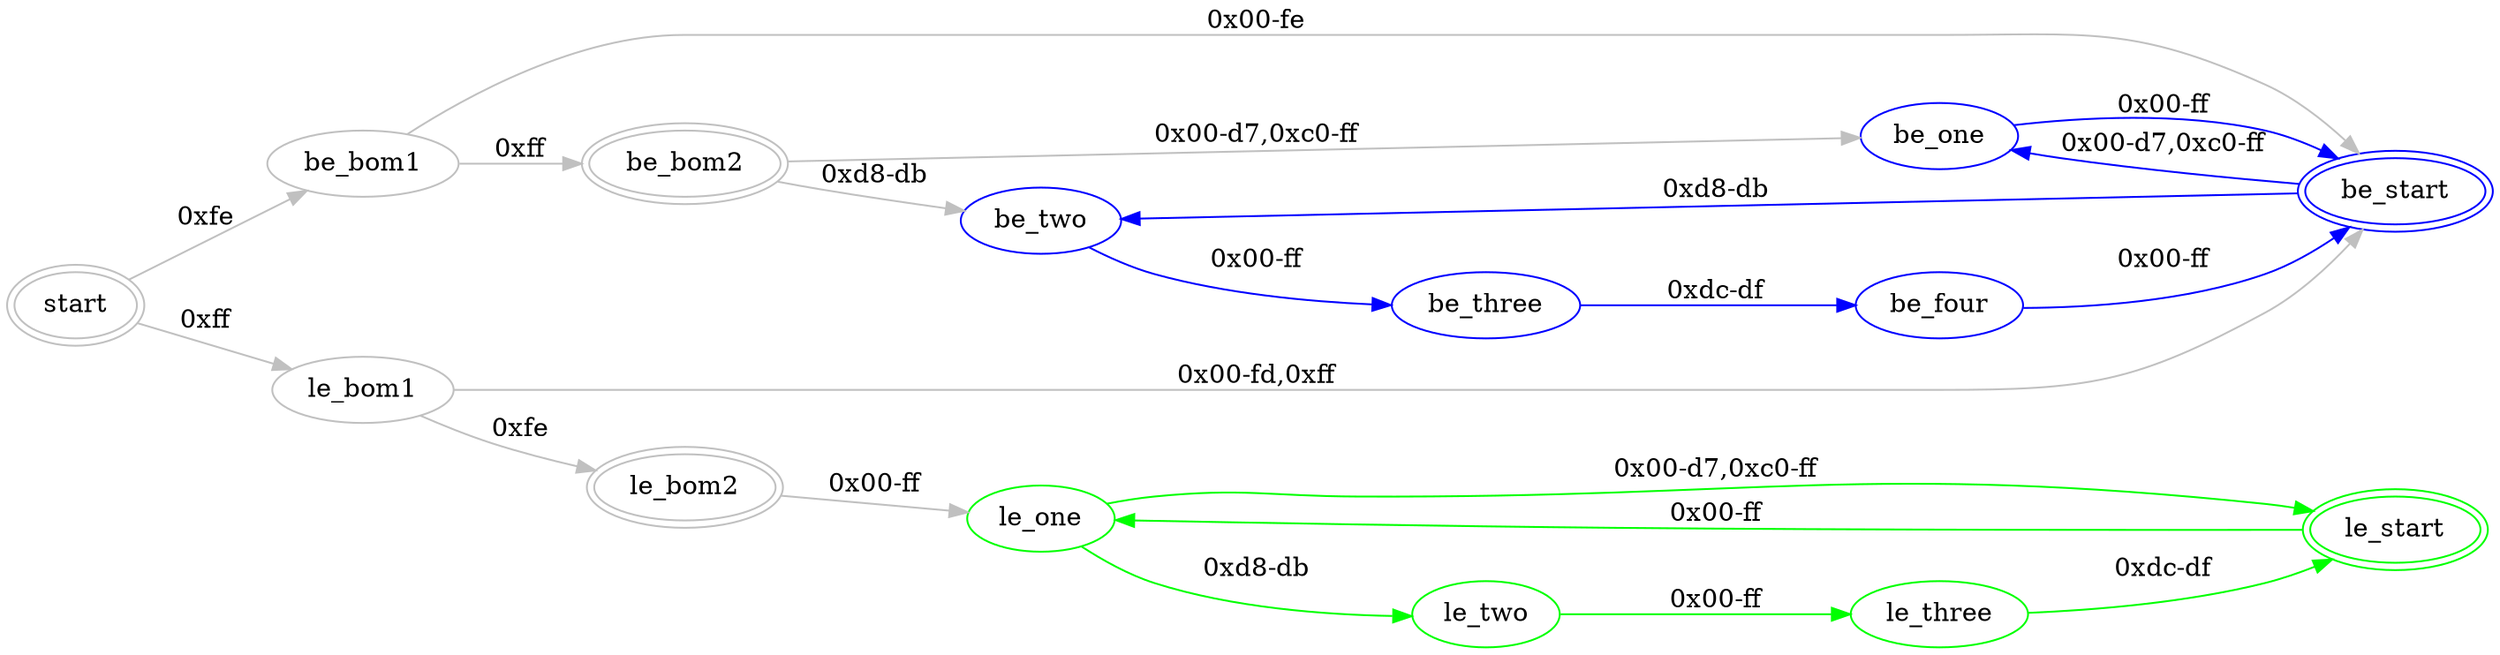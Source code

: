 digraph Input {
	rankdir="LR"

//	[label="std::codecvt_utf16 input"]


	subgraph BOM {
	edge [color="gray"]
	node [color="gray"]
	start -> be_bom1 [label="0xfe"]
	start -> le_bom1 [label="0xff"]
	}

	subgraph {
	node [color="blue"]
	edge [color="blue"]
	be_start -> be_one [label="0x00-d7,0xc0-ff"]
	be_one -> be_start [label="0x00-ff"]
	be_start -> be_two [label="0xd8-db"]
	be_two -> be_three [label="0x00-ff"]
	be_three -> be_four [label="0xdc-df"]
	be_four -> be_start [label="0x00-ff"]
	be_start [peripheries=2]
	}

	subgraph {
	node [color="green"]
	edge [color="green"]
	le_start -> le_one [label="0x00-ff"]
	le_one -> le_start [label="0x00-d7,0xc0-ff"]
	le_one -> le_two [label="0xd8-db"]
	le_two -> le_three [label="0x00-ff"]
	le_three -> le_start [label="0xdc-df"]
	le_start [peripheries=2]
	}

	subgraph BOM {
	be_bom1 -> be_bom2 [label="0xff"]
	be_bom1 -> be_start [label="0x00-fe"]
	be_bom2 -> be_one [label="0x00-d7,0xc0-ff"]
	be_bom2 -> be_two [label="0xd8-db"]

	le_bom1 -> be_start [label="0x00-fd,0xff"]
	le_bom1 -> le_bom2 [label="0xfe"]
	le_bom2 -> le_one [label="0x00-ff"]
	}

	start [peripheries=2]
	be_bom2 [peripheries=2]
	le_bom2 [peripheries=2]

//	{ rank=same be_bom2; le_bom2; }
	{ rank=max le_start; be_start; }
//	{ rank=same le_one; le_one; }

//	five_bytes [label="0x4000000 -\n0x7FFFFFFF"]
//	four_bytes [label="0x200000 -\n0x3FFFFFF"]
//	three_bytes [label="0x10000 -\n0x1FFFFF"]
//	two_bytes [label="0x0800 -\n0xFFFF"]
//	one_byte [label="0x0080 -\n0x07ff"]
}
